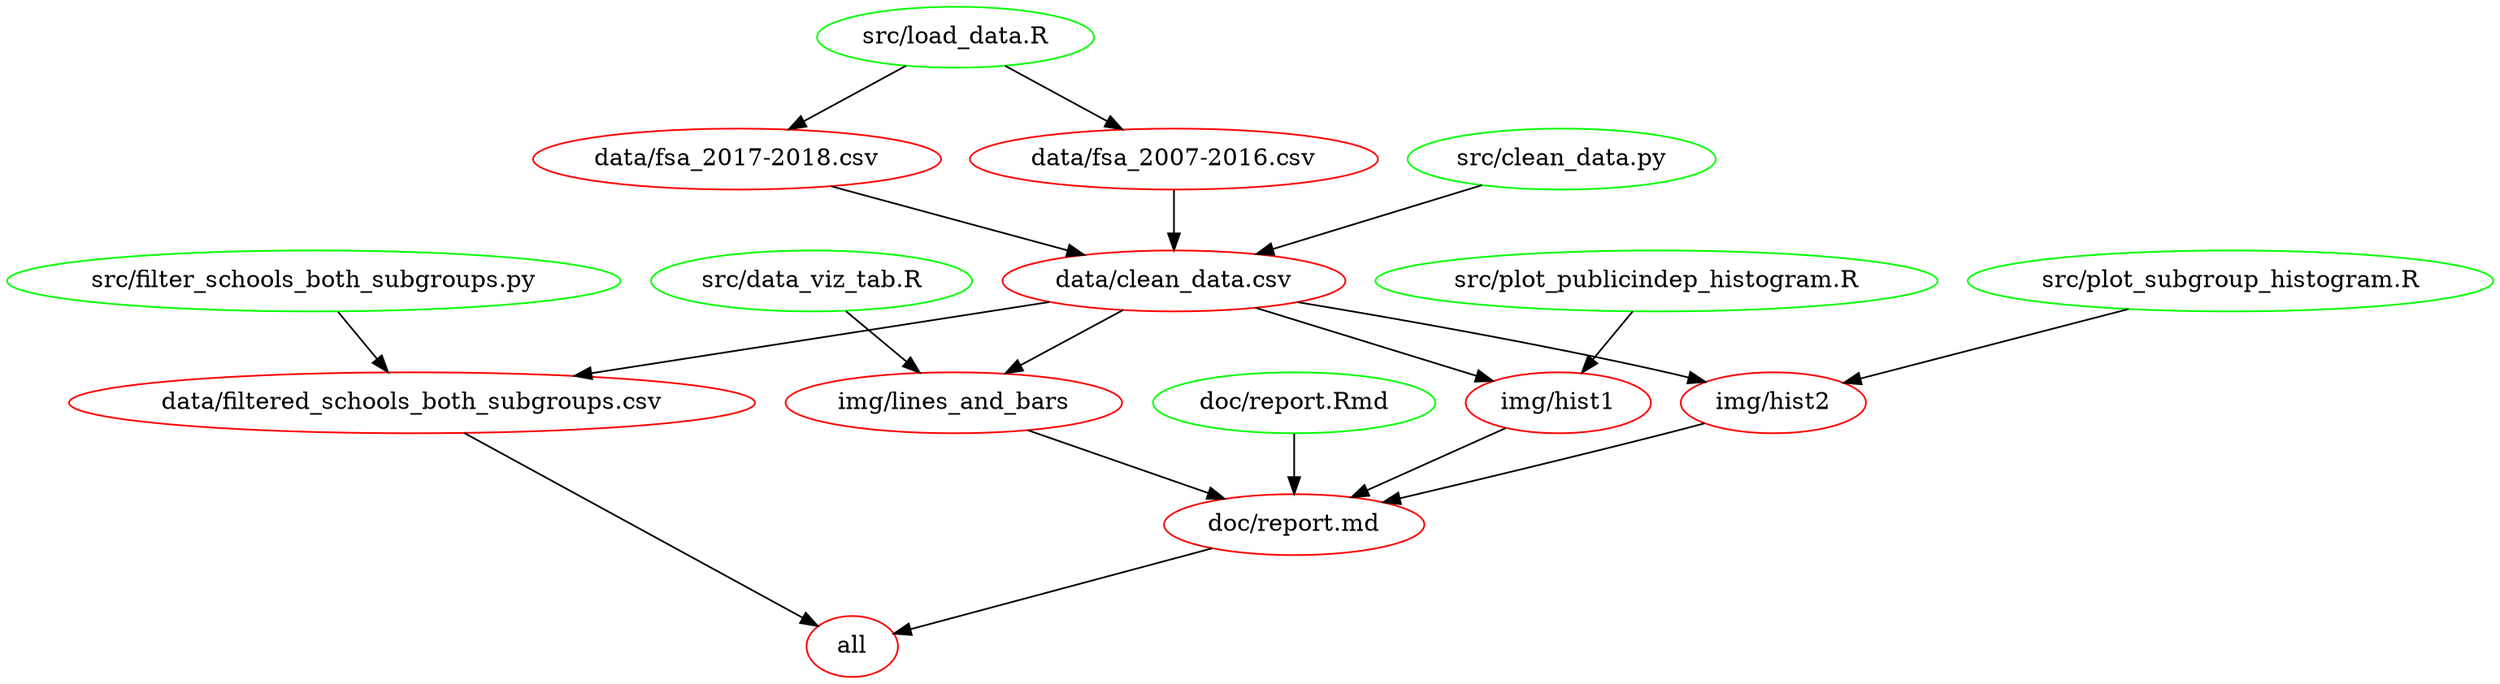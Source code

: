 digraph G {
n2[label="all", color="red"];
n4[label="data/clean_data.csv", color="red"];
n3[label="data/filtered_schools_both_subgroups.csv", color="red"];
n7[label="data/fsa_2007-2016.csv", color="red"];
n5[label="data/fsa_2017-2018.csv", color="red"];
n11[label="doc/report.Rmd", color="green"];
n10[label="doc/report.md", color="red"];
n14[label="img/hist1", color="red"];
n16[label="img/hist2", color="red"];
n12[label="img/lines_and_bars", color="red"];
n8[label="src/clean_data.py", color="green"];
n13[label="src/data_viz_tab.R", color="green"];
n9[label="src/filter_schools_both_subgroups.py", color="green"];
n6[label="src/load_data.R", color="green"];
n15[label="src/plot_publicindep_histogram.R", color="green"];
n17[label="src/plot_subgroup_histogram.R", color="green"];
n3 -> n2 ; 
n10 -> n2 ; 
n7 -> n4 ; 
n5 -> n4 ; 
n8 -> n4 ; 
n4 -> n3 ; 
n9 -> n3 ; 
n6 -> n7 ; 
n6 -> n5 ; 
n11 -> n10 ; 
n14 -> n10 ; 
n16 -> n10 ; 
n12 -> n10 ; 
n4 -> n14 ; 
n15 -> n14 ; 
n4 -> n16 ; 
n17 -> n16 ; 
n4 -> n12 ; 
n13 -> n12 ; 
}
